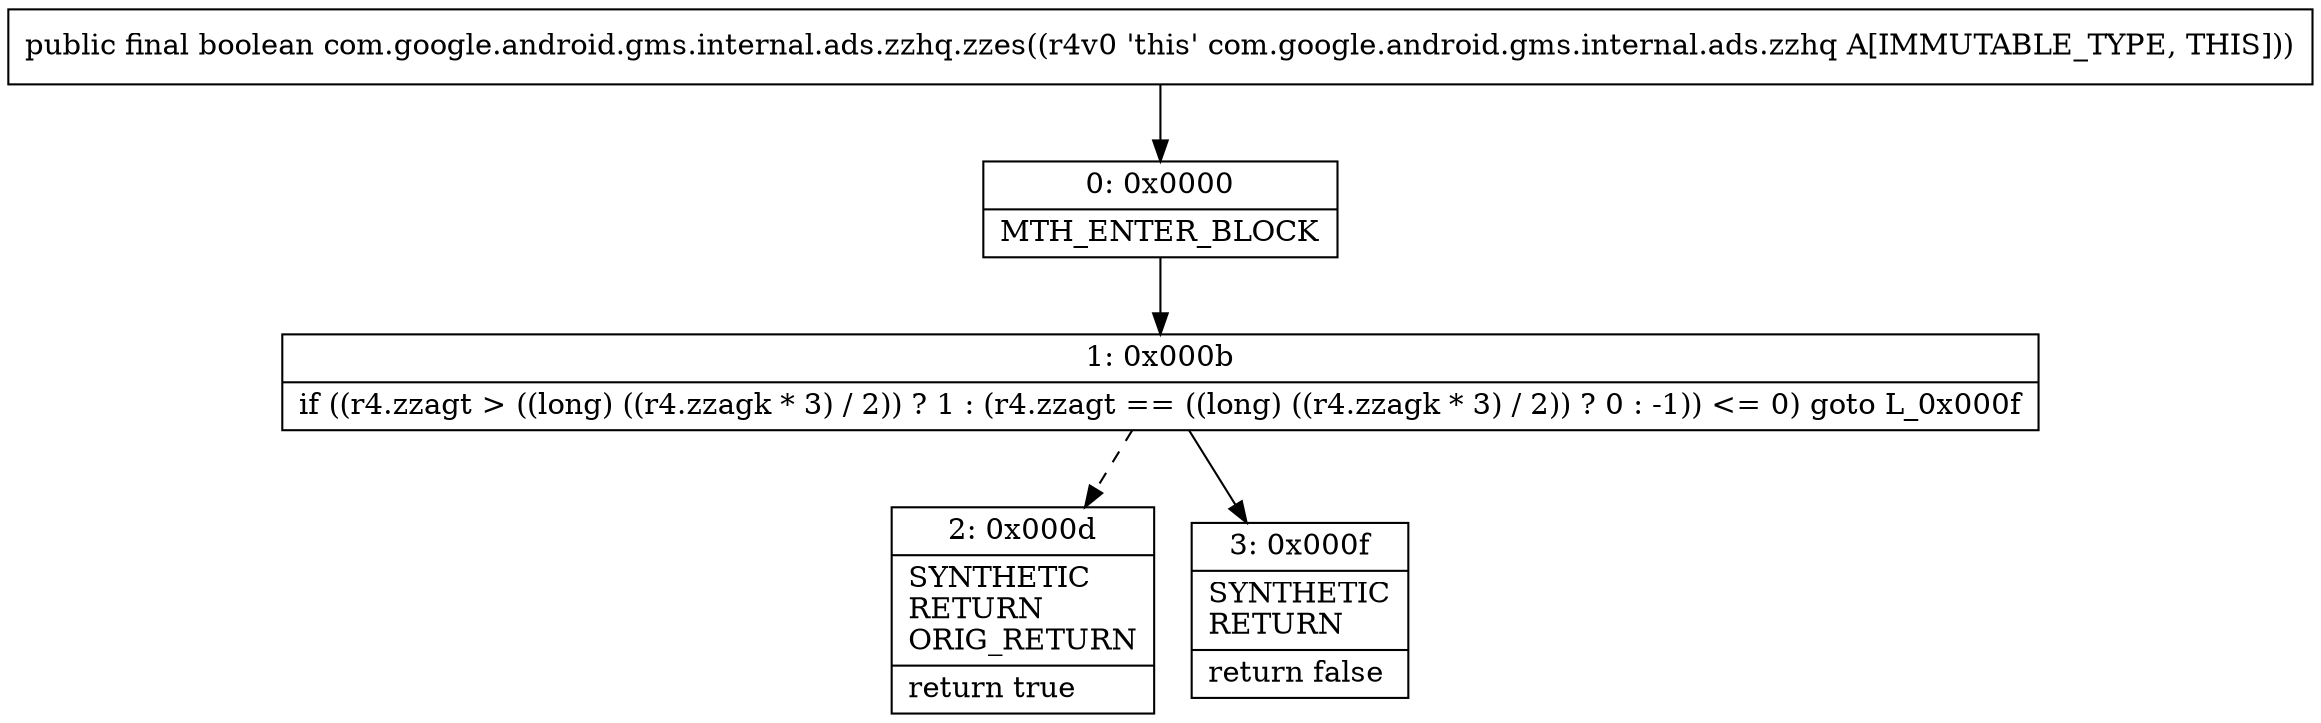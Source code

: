 digraph "CFG forcom.google.android.gms.internal.ads.zzhq.zzes()Z" {
Node_0 [shape=record,label="{0\:\ 0x0000|MTH_ENTER_BLOCK\l}"];
Node_1 [shape=record,label="{1\:\ 0x000b|if ((r4.zzagt \> ((long) ((r4.zzagk * 3) \/ 2)) ? 1 : (r4.zzagt == ((long) ((r4.zzagk * 3) \/ 2)) ? 0 : \-1)) \<= 0) goto L_0x000f\l}"];
Node_2 [shape=record,label="{2\:\ 0x000d|SYNTHETIC\lRETURN\lORIG_RETURN\l|return true\l}"];
Node_3 [shape=record,label="{3\:\ 0x000f|SYNTHETIC\lRETURN\l|return false\l}"];
MethodNode[shape=record,label="{public final boolean com.google.android.gms.internal.ads.zzhq.zzes((r4v0 'this' com.google.android.gms.internal.ads.zzhq A[IMMUTABLE_TYPE, THIS])) }"];
MethodNode -> Node_0;
Node_0 -> Node_1;
Node_1 -> Node_2[style=dashed];
Node_1 -> Node_3;
}

